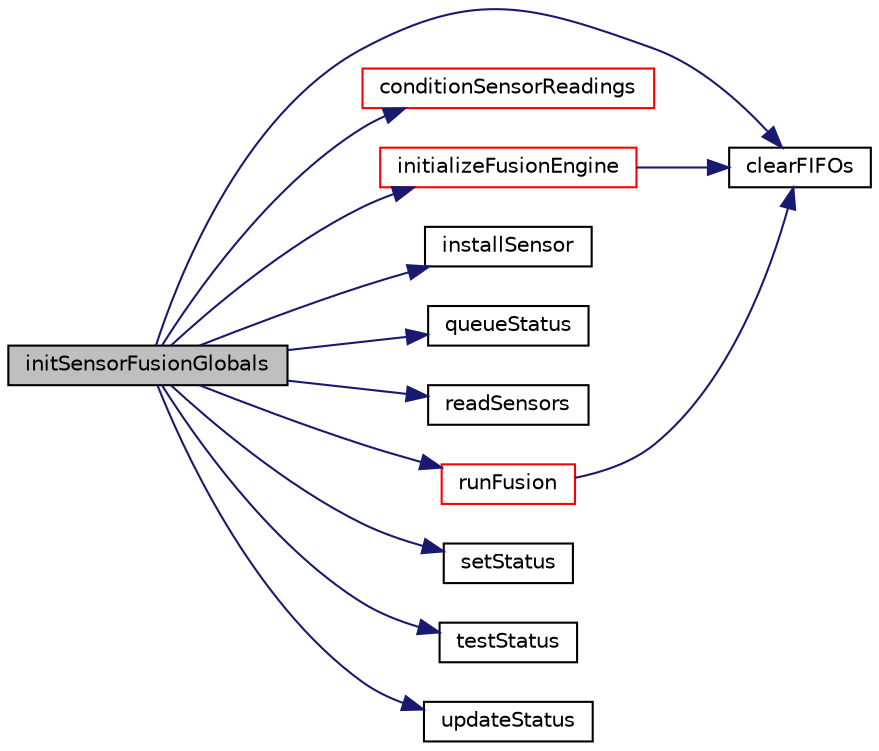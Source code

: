 digraph "initSensorFusionGlobals"
{
  edge [fontname="Helvetica",fontsize="10",labelfontname="Helvetica",labelfontsize="10"];
  node [fontname="Helvetica",fontsize="10",shape=record];
  rankdir="LR";
  Node101 [label="initSensorFusionGlobals",height=0.2,width=0.4,color="black", fillcolor="grey75", style="filled", fontcolor="black"];
  Node101 -> Node102 [color="midnightblue",fontsize="10",style="solid",fontname="Helvetica"];
  Node102 [label="clearFIFOs",height=0.2,width=0.4,color="black", fillcolor="white", style="filled",URL="$sensor__fusion_8c.html#a9af8710b3e87acd2a33e7988b2d75b6c",tooltip="Function to clear FIFO at the end of each fusion computation. "];
  Node101 -> Node103 [color="midnightblue",fontsize="10",style="solid",fontname="Helvetica"];
  Node103 [label="conditionSensorReadings",height=0.2,width=0.4,color="red", fillcolor="white", style="filled",URL="$sensor__fusion_8c.html#aef2b1f23f820d2b513bc827f8baffd0d"];
  Node101 -> Node121 [color="midnightblue",fontsize="10",style="solid",fontname="Helvetica"];
  Node121 [label="initializeFusionEngine",height=0.2,width=0.4,color="red", fillcolor="white", style="filled",URL="$sensor__fusion_8c.html#ab088da7731ffdf25710a364a7f88b224"];
  Node121 -> Node102 [color="midnightblue",fontsize="10",style="solid",fontname="Helvetica"];
  Node101 -> Node143 [color="midnightblue",fontsize="10",style="solid",fontname="Helvetica"];
  Node143 [label="installSensor",height=0.2,width=0.4,color="black", fillcolor="white", style="filled",URL="$sensor__fusion_8c.html#ad86ade0d4a34861b6a7bb0d232fb8e0c"];
  Node101 -> Node144 [color="midnightblue",fontsize="10",style="solid",fontname="Helvetica"];
  Node144 [label="queueStatus",height=0.2,width=0.4,color="black", fillcolor="white", style="filled",URL="$sensor__fusion_8c.html#ae96e36747e6a1aabbec1381f15132ec6"];
  Node101 -> Node145 [color="midnightblue",fontsize="10",style="solid",fontname="Helvetica"];
  Node145 [label="readSensors",height=0.2,width=0.4,color="black", fillcolor="white", style="filled",URL="$sensor__fusion_8c.html#a0d688188b65f43d38ac760a79d9eb116"];
  Node101 -> Node146 [color="midnightblue",fontsize="10",style="solid",fontname="Helvetica"];
  Node146 [label="runFusion",height=0.2,width=0.4,color="red", fillcolor="white", style="filled",URL="$sensor__fusion_8c.html#a8b90119fee979d0309cc923bf1fad543"];
  Node146 -> Node102 [color="midnightblue",fontsize="10",style="solid",fontname="Helvetica"];
  Node101 -> Node189 [color="midnightblue",fontsize="10",style="solid",fontname="Helvetica"];
  Node189 [label="setStatus",height=0.2,width=0.4,color="black", fillcolor="white", style="filled",URL="$sensor__fusion_8c.html#a741fd2193cc58c09b692d1ae2b7a81e8"];
  Node101 -> Node190 [color="midnightblue",fontsize="10",style="solid",fontname="Helvetica"];
  Node190 [label="testStatus",height=0.2,width=0.4,color="black", fillcolor="white", style="filled",URL="$sensor__fusion_8c.html#a142a0a30c123f8acf79a3e8e5072cad8"];
  Node101 -> Node191 [color="midnightblue",fontsize="10",style="solid",fontname="Helvetica"];
  Node191 [label="updateStatus",height=0.2,width=0.4,color="black", fillcolor="white", style="filled",URL="$sensor__fusion_8c.html#aa13c4a9f07f3a2abfdb2e0808e5752d4"];
}
